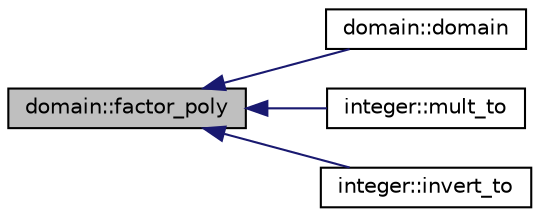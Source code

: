 digraph "domain::factor_poly"
{
  edge [fontname="Helvetica",fontsize="10",labelfontname="Helvetica",labelfontsize="10"];
  node [fontname="Helvetica",fontsize="10",shape=record];
  rankdir="LR";
  Node165 [label="domain::factor_poly",height=0.2,width=0.4,color="black", fillcolor="grey75", style="filled", fontcolor="black"];
  Node165 -> Node166 [dir="back",color="midnightblue",fontsize="10",style="solid",fontname="Helvetica"];
  Node166 [label="domain::domain",height=0.2,width=0.4,color="black", fillcolor="white", style="filled",URL="$de/d3b/classdomain.html#af04c8d8404655de03d6dadfe9294d7dc"];
  Node165 -> Node167 [dir="back",color="midnightblue",fontsize="10",style="solid",fontname="Helvetica"];
  Node167 [label="integer::mult_to",height=0.2,width=0.4,color="black", fillcolor="white", style="filled",URL="$d0/de5/classinteger.html#a7f4f072c0d9c6b15660d80e81496dffc"];
  Node165 -> Node168 [dir="back",color="midnightblue",fontsize="10",style="solid",fontname="Helvetica"];
  Node168 [label="integer::invert_to",height=0.2,width=0.4,color="black", fillcolor="white", style="filled",URL="$d0/de5/classinteger.html#a9a991b285677b99b4879034e31648b7a"];
}
